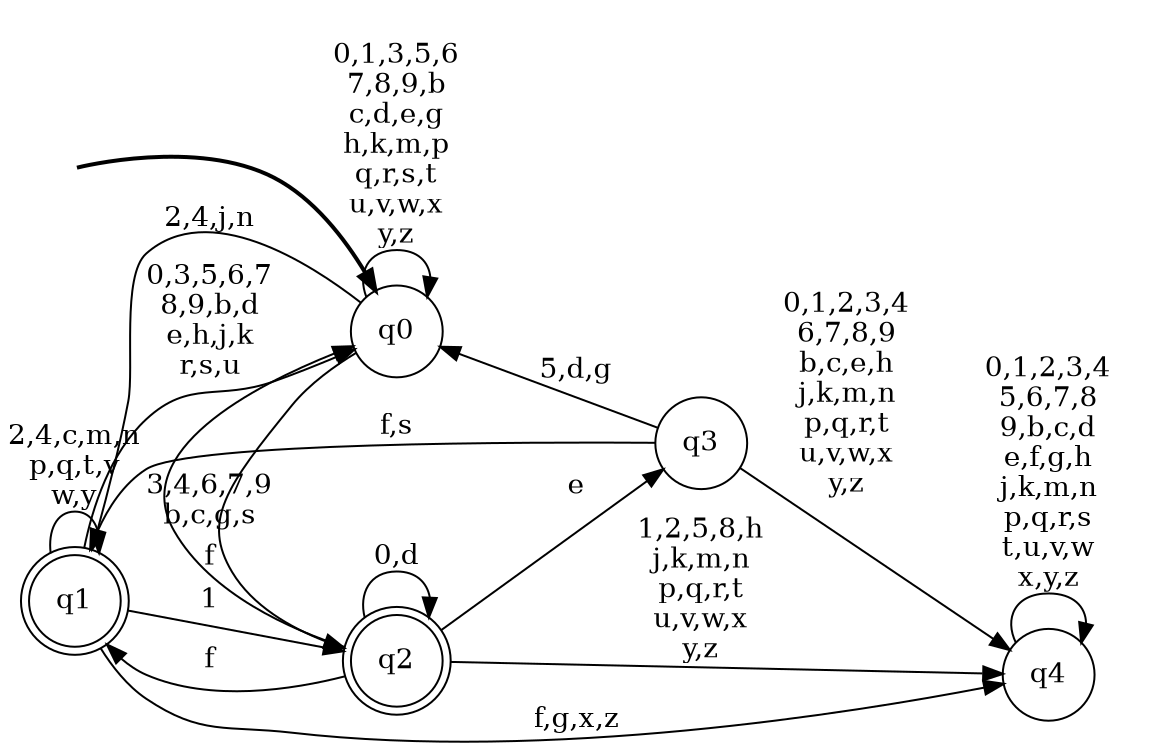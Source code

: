 digraph BlueStar {
__start0 [style = invis, shape = none, label = "", width = 0, height = 0];

rankdir=LR;
size="8,5";

s0 [style="filled", color="black", fillcolor="white" shape="circle", label="q0"];
s1 [style="rounded,filled", color="black", fillcolor="white" shape="doublecircle", label="q1"];
s2 [style="rounded,filled", color="black", fillcolor="white" shape="doublecircle", label="q2"];
s3 [style="filled", color="black", fillcolor="white" shape="circle", label="q3"];
s4 [style="filled", color="black", fillcolor="white" shape="circle", label="q4"];
subgraph cluster_main { 
	graph [pad=".75", ranksep="0.15", nodesep="0.15"];
	 style=invis; 
	__start0 -> s0 [penwidth=2];
}
s0 -> s0 [label="0,1,3,5,6\n7,8,9,b\nc,d,e,g\nh,k,m,p\nq,r,s,t\nu,v,w,x\ny,z"];
s0 -> s1 [label="2,4,j,n"];
s0 -> s2 [label="f"];
s1 -> s0 [label="0,3,5,6,7\n8,9,b,d\ne,h,j,k\nr,s,u"];
s1 -> s1 [label="2,4,c,m,n\np,q,t,v\nw,y"];
s1 -> s2 [label="1"];
s1 -> s4 [label="f,g,x,z"];
s2 -> s0 [label="3,4,6,7,9\nb,c,g,s"];
s2 -> s1 [label="f"];
s2 -> s2 [label="0,d"];
s2 -> s3 [label="e"];
s2 -> s4 [label="1,2,5,8,h\nj,k,m,n\np,q,r,t\nu,v,w,x\ny,z"];
s3 -> s0 [label="5,d,g"];
s3 -> s1 [label="f,s"];
s3 -> s4 [label="0,1,2,3,4\n6,7,8,9\nb,c,e,h\nj,k,m,n\np,q,r,t\nu,v,w,x\ny,z"];
s4 -> s4 [label="0,1,2,3,4\n5,6,7,8\n9,b,c,d\ne,f,g,h\nj,k,m,n\np,q,r,s\nt,u,v,w\nx,y,z"];

}